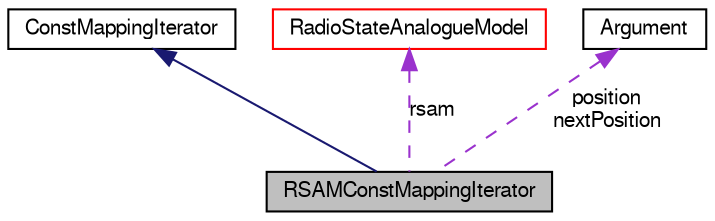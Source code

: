 digraph G
{
  edge [fontname="FreeSans",fontsize="10",labelfontname="FreeSans",labelfontsize="10"];
  node [fontname="FreeSans",fontsize="10",shape=record];
  Node1 [label="RSAMConstMappingIterator",height=0.2,width=0.4,color="black", fillcolor="grey75", style="filled" fontcolor="black"];
  Node2 -> Node1 [dir=back,color="midnightblue",fontsize="10",style="solid",fontname="FreeSans"];
  Node2 [label="ConstMappingIterator",height=0.2,width=0.4,color="black", fillcolor="white", style="filled",URL="$a00056.html",tooltip="Defines an const iterator for a ConstMapping which is able to iterate over the Mapping..."];
  Node3 -> Node1 [dir=back,color="darkorchid3",fontsize="10",style="dashed",label="rsam",fontname="FreeSans"];
  Node3 [label="RadioStateAnalogueModel",height=0.2,width=0.4,color="red", fillcolor="white", style="filled",URL="$a00164.html",tooltip="This special AnalogueModel provides filtering of a Signal according to the actual..."];
  Node4 -> Node1 [dir=back,color="darkorchid3",fontsize="10",style="dashed",label="position\nnextPosition",fontname="FreeSans"];
  Node4 [label="Argument",height=0.2,width=0.4,color="black", fillcolor="white", style="filled",URL="$a00011.html",tooltip="Defines an argument for a mapping."];
}

